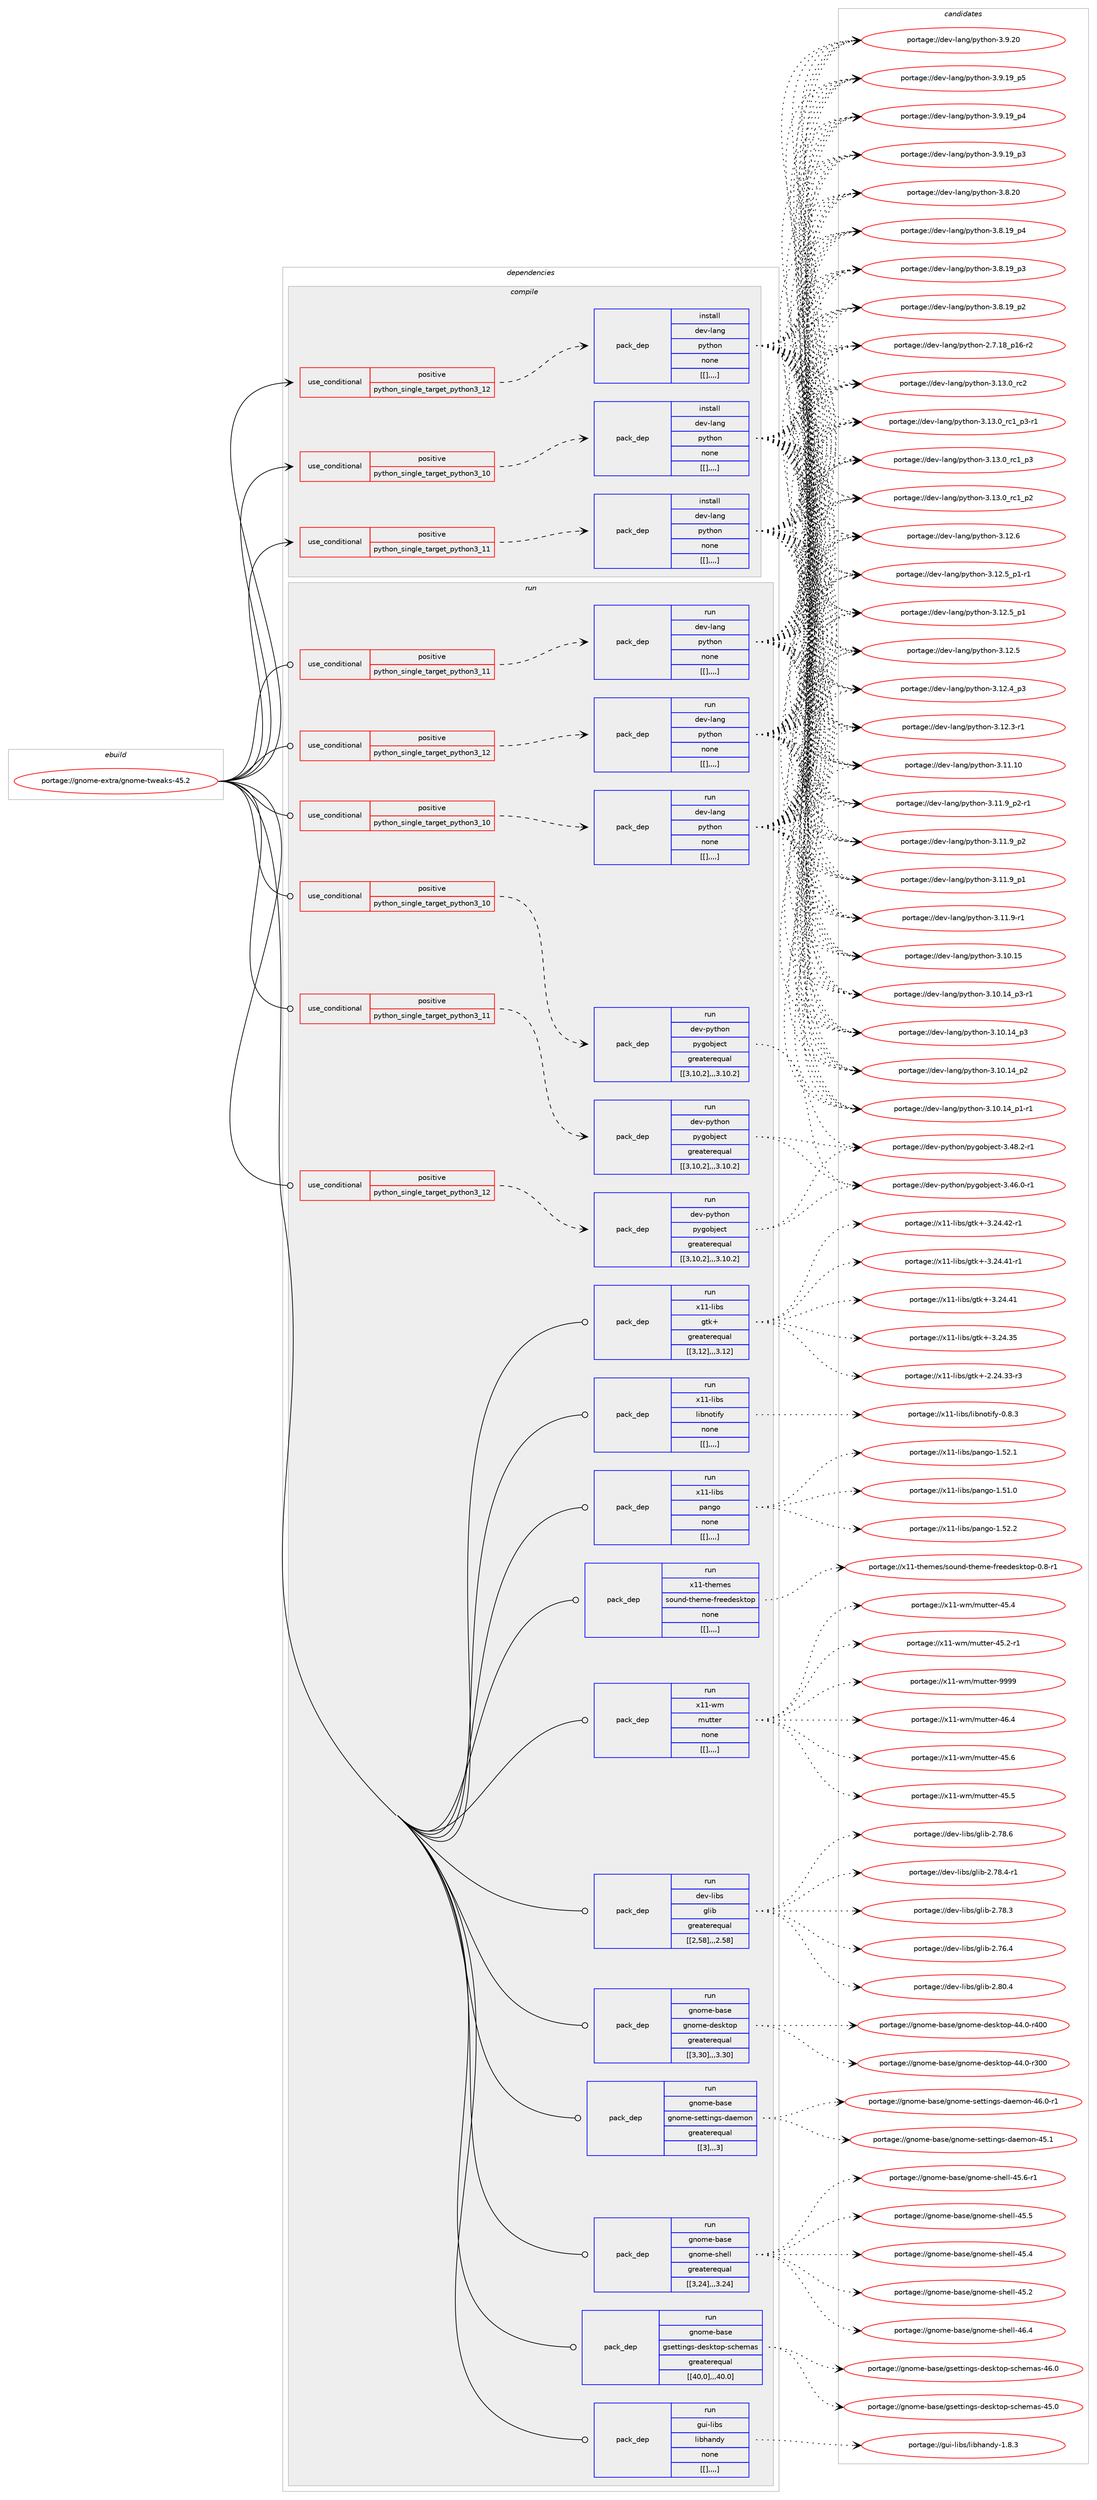 digraph prolog {

# *************
# Graph options
# *************

newrank=true;
concentrate=true;
compound=true;
graph [rankdir=LR,fontname=Helvetica,fontsize=10,ranksep=1.5];#, ranksep=2.5, nodesep=0.2];
edge  [arrowhead=vee];
node  [fontname=Helvetica,fontsize=10];

# **********
# The ebuild
# **********

subgraph cluster_leftcol {
color=gray;
label=<<i>ebuild</i>>;
id [label="portage://gnome-extra/gnome-tweaks-45.2", color=red, width=4, href="../gnome-extra/gnome-tweaks-45.2.svg"];
}

# ****************
# The dependencies
# ****************

subgraph cluster_midcol {
color=gray;
label=<<i>dependencies</i>>;
subgraph cluster_compile {
fillcolor="#eeeeee";
style=filled;
label=<<i>compile</i>>;
subgraph cond67660 {
dependency244584 [label=<<TABLE BORDER="0" CELLBORDER="1" CELLSPACING="0" CELLPADDING="4"><TR><TD ROWSPAN="3" CELLPADDING="10">use_conditional</TD></TR><TR><TD>positive</TD></TR><TR><TD>python_single_target_python3_10</TD></TR></TABLE>>, shape=none, color=red];
subgraph pack175405 {
dependency244585 [label=<<TABLE BORDER="0" CELLBORDER="1" CELLSPACING="0" CELLPADDING="4" WIDTH="220"><TR><TD ROWSPAN="6" CELLPADDING="30">pack_dep</TD></TR><TR><TD WIDTH="110">install</TD></TR><TR><TD>dev-lang</TD></TR><TR><TD>python</TD></TR><TR><TD>none</TD></TR><TR><TD>[[],,,,]</TD></TR></TABLE>>, shape=none, color=blue];
}
dependency244584:e -> dependency244585:w [weight=20,style="dashed",arrowhead="vee"];
}
id:e -> dependency244584:w [weight=20,style="solid",arrowhead="vee"];
subgraph cond67661 {
dependency244586 [label=<<TABLE BORDER="0" CELLBORDER="1" CELLSPACING="0" CELLPADDING="4"><TR><TD ROWSPAN="3" CELLPADDING="10">use_conditional</TD></TR><TR><TD>positive</TD></TR><TR><TD>python_single_target_python3_11</TD></TR></TABLE>>, shape=none, color=red];
subgraph pack175406 {
dependency244587 [label=<<TABLE BORDER="0" CELLBORDER="1" CELLSPACING="0" CELLPADDING="4" WIDTH="220"><TR><TD ROWSPAN="6" CELLPADDING="30">pack_dep</TD></TR><TR><TD WIDTH="110">install</TD></TR><TR><TD>dev-lang</TD></TR><TR><TD>python</TD></TR><TR><TD>none</TD></TR><TR><TD>[[],,,,]</TD></TR></TABLE>>, shape=none, color=blue];
}
dependency244586:e -> dependency244587:w [weight=20,style="dashed",arrowhead="vee"];
}
id:e -> dependency244586:w [weight=20,style="solid",arrowhead="vee"];
subgraph cond67662 {
dependency244588 [label=<<TABLE BORDER="0" CELLBORDER="1" CELLSPACING="0" CELLPADDING="4"><TR><TD ROWSPAN="3" CELLPADDING="10">use_conditional</TD></TR><TR><TD>positive</TD></TR><TR><TD>python_single_target_python3_12</TD></TR></TABLE>>, shape=none, color=red];
subgraph pack175407 {
dependency244589 [label=<<TABLE BORDER="0" CELLBORDER="1" CELLSPACING="0" CELLPADDING="4" WIDTH="220"><TR><TD ROWSPAN="6" CELLPADDING="30">pack_dep</TD></TR><TR><TD WIDTH="110">install</TD></TR><TR><TD>dev-lang</TD></TR><TR><TD>python</TD></TR><TR><TD>none</TD></TR><TR><TD>[[],,,,]</TD></TR></TABLE>>, shape=none, color=blue];
}
dependency244588:e -> dependency244589:w [weight=20,style="dashed",arrowhead="vee"];
}
id:e -> dependency244588:w [weight=20,style="solid",arrowhead="vee"];
}
subgraph cluster_compileandrun {
fillcolor="#eeeeee";
style=filled;
label=<<i>compile and run</i>>;
}
subgraph cluster_run {
fillcolor="#eeeeee";
style=filled;
label=<<i>run</i>>;
subgraph cond67663 {
dependency244590 [label=<<TABLE BORDER="0" CELLBORDER="1" CELLSPACING="0" CELLPADDING="4"><TR><TD ROWSPAN="3" CELLPADDING="10">use_conditional</TD></TR><TR><TD>positive</TD></TR><TR><TD>python_single_target_python3_10</TD></TR></TABLE>>, shape=none, color=red];
subgraph pack175408 {
dependency244591 [label=<<TABLE BORDER="0" CELLBORDER="1" CELLSPACING="0" CELLPADDING="4" WIDTH="220"><TR><TD ROWSPAN="6" CELLPADDING="30">pack_dep</TD></TR><TR><TD WIDTH="110">run</TD></TR><TR><TD>dev-lang</TD></TR><TR><TD>python</TD></TR><TR><TD>none</TD></TR><TR><TD>[[],,,,]</TD></TR></TABLE>>, shape=none, color=blue];
}
dependency244590:e -> dependency244591:w [weight=20,style="dashed",arrowhead="vee"];
}
id:e -> dependency244590:w [weight=20,style="solid",arrowhead="odot"];
subgraph cond67664 {
dependency244592 [label=<<TABLE BORDER="0" CELLBORDER="1" CELLSPACING="0" CELLPADDING="4"><TR><TD ROWSPAN="3" CELLPADDING="10">use_conditional</TD></TR><TR><TD>positive</TD></TR><TR><TD>python_single_target_python3_10</TD></TR></TABLE>>, shape=none, color=red];
subgraph pack175409 {
dependency244593 [label=<<TABLE BORDER="0" CELLBORDER="1" CELLSPACING="0" CELLPADDING="4" WIDTH="220"><TR><TD ROWSPAN="6" CELLPADDING="30">pack_dep</TD></TR><TR><TD WIDTH="110">run</TD></TR><TR><TD>dev-python</TD></TR><TR><TD>pygobject</TD></TR><TR><TD>greaterequal</TD></TR><TR><TD>[[3,10,2],,,3.10.2]</TD></TR></TABLE>>, shape=none, color=blue];
}
dependency244592:e -> dependency244593:w [weight=20,style="dashed",arrowhead="vee"];
}
id:e -> dependency244592:w [weight=20,style="solid",arrowhead="odot"];
subgraph cond67665 {
dependency244594 [label=<<TABLE BORDER="0" CELLBORDER="1" CELLSPACING="0" CELLPADDING="4"><TR><TD ROWSPAN="3" CELLPADDING="10">use_conditional</TD></TR><TR><TD>positive</TD></TR><TR><TD>python_single_target_python3_11</TD></TR></TABLE>>, shape=none, color=red];
subgraph pack175410 {
dependency244595 [label=<<TABLE BORDER="0" CELLBORDER="1" CELLSPACING="0" CELLPADDING="4" WIDTH="220"><TR><TD ROWSPAN="6" CELLPADDING="30">pack_dep</TD></TR><TR><TD WIDTH="110">run</TD></TR><TR><TD>dev-lang</TD></TR><TR><TD>python</TD></TR><TR><TD>none</TD></TR><TR><TD>[[],,,,]</TD></TR></TABLE>>, shape=none, color=blue];
}
dependency244594:e -> dependency244595:w [weight=20,style="dashed",arrowhead="vee"];
}
id:e -> dependency244594:w [weight=20,style="solid",arrowhead="odot"];
subgraph cond67666 {
dependency244596 [label=<<TABLE BORDER="0" CELLBORDER="1" CELLSPACING="0" CELLPADDING="4"><TR><TD ROWSPAN="3" CELLPADDING="10">use_conditional</TD></TR><TR><TD>positive</TD></TR><TR><TD>python_single_target_python3_11</TD></TR></TABLE>>, shape=none, color=red];
subgraph pack175411 {
dependency244597 [label=<<TABLE BORDER="0" CELLBORDER="1" CELLSPACING="0" CELLPADDING="4" WIDTH="220"><TR><TD ROWSPAN="6" CELLPADDING="30">pack_dep</TD></TR><TR><TD WIDTH="110">run</TD></TR><TR><TD>dev-python</TD></TR><TR><TD>pygobject</TD></TR><TR><TD>greaterequal</TD></TR><TR><TD>[[3,10,2],,,3.10.2]</TD></TR></TABLE>>, shape=none, color=blue];
}
dependency244596:e -> dependency244597:w [weight=20,style="dashed",arrowhead="vee"];
}
id:e -> dependency244596:w [weight=20,style="solid",arrowhead="odot"];
subgraph cond67667 {
dependency244598 [label=<<TABLE BORDER="0" CELLBORDER="1" CELLSPACING="0" CELLPADDING="4"><TR><TD ROWSPAN="3" CELLPADDING="10">use_conditional</TD></TR><TR><TD>positive</TD></TR><TR><TD>python_single_target_python3_12</TD></TR></TABLE>>, shape=none, color=red];
subgraph pack175412 {
dependency244599 [label=<<TABLE BORDER="0" CELLBORDER="1" CELLSPACING="0" CELLPADDING="4" WIDTH="220"><TR><TD ROWSPAN="6" CELLPADDING="30">pack_dep</TD></TR><TR><TD WIDTH="110">run</TD></TR><TR><TD>dev-lang</TD></TR><TR><TD>python</TD></TR><TR><TD>none</TD></TR><TR><TD>[[],,,,]</TD></TR></TABLE>>, shape=none, color=blue];
}
dependency244598:e -> dependency244599:w [weight=20,style="dashed",arrowhead="vee"];
}
id:e -> dependency244598:w [weight=20,style="solid",arrowhead="odot"];
subgraph cond67668 {
dependency244600 [label=<<TABLE BORDER="0" CELLBORDER="1" CELLSPACING="0" CELLPADDING="4"><TR><TD ROWSPAN="3" CELLPADDING="10">use_conditional</TD></TR><TR><TD>positive</TD></TR><TR><TD>python_single_target_python3_12</TD></TR></TABLE>>, shape=none, color=red];
subgraph pack175413 {
dependency244601 [label=<<TABLE BORDER="0" CELLBORDER="1" CELLSPACING="0" CELLPADDING="4" WIDTH="220"><TR><TD ROWSPAN="6" CELLPADDING="30">pack_dep</TD></TR><TR><TD WIDTH="110">run</TD></TR><TR><TD>dev-python</TD></TR><TR><TD>pygobject</TD></TR><TR><TD>greaterequal</TD></TR><TR><TD>[[3,10,2],,,3.10.2]</TD></TR></TABLE>>, shape=none, color=blue];
}
dependency244600:e -> dependency244601:w [weight=20,style="dashed",arrowhead="vee"];
}
id:e -> dependency244600:w [weight=20,style="solid",arrowhead="odot"];
subgraph pack175414 {
dependency244602 [label=<<TABLE BORDER="0" CELLBORDER="1" CELLSPACING="0" CELLPADDING="4" WIDTH="220"><TR><TD ROWSPAN="6" CELLPADDING="30">pack_dep</TD></TR><TR><TD WIDTH="110">run</TD></TR><TR><TD>dev-libs</TD></TR><TR><TD>glib</TD></TR><TR><TD>greaterequal</TD></TR><TR><TD>[[2,58],,,2.58]</TD></TR></TABLE>>, shape=none, color=blue];
}
id:e -> dependency244602:w [weight=20,style="solid",arrowhead="odot"];
subgraph pack175415 {
dependency244603 [label=<<TABLE BORDER="0" CELLBORDER="1" CELLSPACING="0" CELLPADDING="4" WIDTH="220"><TR><TD ROWSPAN="6" CELLPADDING="30">pack_dep</TD></TR><TR><TD WIDTH="110">run</TD></TR><TR><TD>gnome-base</TD></TR><TR><TD>gnome-desktop</TD></TR><TR><TD>greaterequal</TD></TR><TR><TD>[[3,30],,,3.30]</TD></TR></TABLE>>, shape=none, color=blue];
}
id:e -> dependency244603:w [weight=20,style="solid",arrowhead="odot"];
subgraph pack175416 {
dependency244604 [label=<<TABLE BORDER="0" CELLBORDER="1" CELLSPACING="0" CELLPADDING="4" WIDTH="220"><TR><TD ROWSPAN="6" CELLPADDING="30">pack_dep</TD></TR><TR><TD WIDTH="110">run</TD></TR><TR><TD>gnome-base</TD></TR><TR><TD>gnome-settings-daemon</TD></TR><TR><TD>greaterequal</TD></TR><TR><TD>[[3],,,3]</TD></TR></TABLE>>, shape=none, color=blue];
}
id:e -> dependency244604:w [weight=20,style="solid",arrowhead="odot"];
subgraph pack175417 {
dependency244605 [label=<<TABLE BORDER="0" CELLBORDER="1" CELLSPACING="0" CELLPADDING="4" WIDTH="220"><TR><TD ROWSPAN="6" CELLPADDING="30">pack_dep</TD></TR><TR><TD WIDTH="110">run</TD></TR><TR><TD>gnome-base</TD></TR><TR><TD>gnome-shell</TD></TR><TR><TD>greaterequal</TD></TR><TR><TD>[[3,24],,,3.24]</TD></TR></TABLE>>, shape=none, color=blue];
}
id:e -> dependency244605:w [weight=20,style="solid",arrowhead="odot"];
subgraph pack175418 {
dependency244606 [label=<<TABLE BORDER="0" CELLBORDER="1" CELLSPACING="0" CELLPADDING="4" WIDTH="220"><TR><TD ROWSPAN="6" CELLPADDING="30">pack_dep</TD></TR><TR><TD WIDTH="110">run</TD></TR><TR><TD>gnome-base</TD></TR><TR><TD>gsettings-desktop-schemas</TD></TR><TR><TD>greaterequal</TD></TR><TR><TD>[[40,0],,,40.0]</TD></TR></TABLE>>, shape=none, color=blue];
}
id:e -> dependency244606:w [weight=20,style="solid",arrowhead="odot"];
subgraph pack175419 {
dependency244607 [label=<<TABLE BORDER="0" CELLBORDER="1" CELLSPACING="0" CELLPADDING="4" WIDTH="220"><TR><TD ROWSPAN="6" CELLPADDING="30">pack_dep</TD></TR><TR><TD WIDTH="110">run</TD></TR><TR><TD>gui-libs</TD></TR><TR><TD>libhandy</TD></TR><TR><TD>none</TD></TR><TR><TD>[[],,,,]</TD></TR></TABLE>>, shape=none, color=blue];
}
id:e -> dependency244607:w [weight=20,style="solid",arrowhead="odot"];
subgraph pack175420 {
dependency244608 [label=<<TABLE BORDER="0" CELLBORDER="1" CELLSPACING="0" CELLPADDING="4" WIDTH="220"><TR><TD ROWSPAN="6" CELLPADDING="30">pack_dep</TD></TR><TR><TD WIDTH="110">run</TD></TR><TR><TD>x11-libs</TD></TR><TR><TD>gtk+</TD></TR><TR><TD>greaterequal</TD></TR><TR><TD>[[3,12],,,3.12]</TD></TR></TABLE>>, shape=none, color=blue];
}
id:e -> dependency244608:w [weight=20,style="solid",arrowhead="odot"];
subgraph pack175421 {
dependency244609 [label=<<TABLE BORDER="0" CELLBORDER="1" CELLSPACING="0" CELLPADDING="4" WIDTH="220"><TR><TD ROWSPAN="6" CELLPADDING="30">pack_dep</TD></TR><TR><TD WIDTH="110">run</TD></TR><TR><TD>x11-libs</TD></TR><TR><TD>libnotify</TD></TR><TR><TD>none</TD></TR><TR><TD>[[],,,,]</TD></TR></TABLE>>, shape=none, color=blue];
}
id:e -> dependency244609:w [weight=20,style="solid",arrowhead="odot"];
subgraph pack175422 {
dependency244610 [label=<<TABLE BORDER="0" CELLBORDER="1" CELLSPACING="0" CELLPADDING="4" WIDTH="220"><TR><TD ROWSPAN="6" CELLPADDING="30">pack_dep</TD></TR><TR><TD WIDTH="110">run</TD></TR><TR><TD>x11-libs</TD></TR><TR><TD>pango</TD></TR><TR><TD>none</TD></TR><TR><TD>[[],,,,]</TD></TR></TABLE>>, shape=none, color=blue];
}
id:e -> dependency244610:w [weight=20,style="solid",arrowhead="odot"];
subgraph pack175423 {
dependency244611 [label=<<TABLE BORDER="0" CELLBORDER="1" CELLSPACING="0" CELLPADDING="4" WIDTH="220"><TR><TD ROWSPAN="6" CELLPADDING="30">pack_dep</TD></TR><TR><TD WIDTH="110">run</TD></TR><TR><TD>x11-themes</TD></TR><TR><TD>sound-theme-freedesktop</TD></TR><TR><TD>none</TD></TR><TR><TD>[[],,,,]</TD></TR></TABLE>>, shape=none, color=blue];
}
id:e -> dependency244611:w [weight=20,style="solid",arrowhead="odot"];
subgraph pack175424 {
dependency244612 [label=<<TABLE BORDER="0" CELLBORDER="1" CELLSPACING="0" CELLPADDING="4" WIDTH="220"><TR><TD ROWSPAN="6" CELLPADDING="30">pack_dep</TD></TR><TR><TD WIDTH="110">run</TD></TR><TR><TD>x11-wm</TD></TR><TR><TD>mutter</TD></TR><TR><TD>none</TD></TR><TR><TD>[[],,,,]</TD></TR></TABLE>>, shape=none, color=blue];
}
id:e -> dependency244612:w [weight=20,style="solid",arrowhead="odot"];
}
}

# **************
# The candidates
# **************

subgraph cluster_choices {
rank=same;
color=gray;
label=<<i>candidates</i>>;

subgraph choice175405 {
color=black;
nodesep=1;
choice10010111845108971101034711212111610411111045514649514648951149950 [label="portage://dev-lang/python-3.13.0_rc2", color=red, width=4,href="../dev-lang/python-3.13.0_rc2.svg"];
choice1001011184510897110103471121211161041111104551464951464895114994995112514511449 [label="portage://dev-lang/python-3.13.0_rc1_p3-r1", color=red, width=4,href="../dev-lang/python-3.13.0_rc1_p3-r1.svg"];
choice100101118451089711010347112121116104111110455146495146489511499499511251 [label="portage://dev-lang/python-3.13.0_rc1_p3", color=red, width=4,href="../dev-lang/python-3.13.0_rc1_p3.svg"];
choice100101118451089711010347112121116104111110455146495146489511499499511250 [label="portage://dev-lang/python-3.13.0_rc1_p2", color=red, width=4,href="../dev-lang/python-3.13.0_rc1_p2.svg"];
choice10010111845108971101034711212111610411111045514649504654 [label="portage://dev-lang/python-3.12.6", color=red, width=4,href="../dev-lang/python-3.12.6.svg"];
choice1001011184510897110103471121211161041111104551464950465395112494511449 [label="portage://dev-lang/python-3.12.5_p1-r1", color=red, width=4,href="../dev-lang/python-3.12.5_p1-r1.svg"];
choice100101118451089711010347112121116104111110455146495046539511249 [label="portage://dev-lang/python-3.12.5_p1", color=red, width=4,href="../dev-lang/python-3.12.5_p1.svg"];
choice10010111845108971101034711212111610411111045514649504653 [label="portage://dev-lang/python-3.12.5", color=red, width=4,href="../dev-lang/python-3.12.5.svg"];
choice100101118451089711010347112121116104111110455146495046529511251 [label="portage://dev-lang/python-3.12.4_p3", color=red, width=4,href="../dev-lang/python-3.12.4_p3.svg"];
choice100101118451089711010347112121116104111110455146495046514511449 [label="portage://dev-lang/python-3.12.3-r1", color=red, width=4,href="../dev-lang/python-3.12.3-r1.svg"];
choice1001011184510897110103471121211161041111104551464949464948 [label="portage://dev-lang/python-3.11.10", color=red, width=4,href="../dev-lang/python-3.11.10.svg"];
choice1001011184510897110103471121211161041111104551464949465795112504511449 [label="portage://dev-lang/python-3.11.9_p2-r1", color=red, width=4,href="../dev-lang/python-3.11.9_p2-r1.svg"];
choice100101118451089711010347112121116104111110455146494946579511250 [label="portage://dev-lang/python-3.11.9_p2", color=red, width=4,href="../dev-lang/python-3.11.9_p2.svg"];
choice100101118451089711010347112121116104111110455146494946579511249 [label="portage://dev-lang/python-3.11.9_p1", color=red, width=4,href="../dev-lang/python-3.11.9_p1.svg"];
choice100101118451089711010347112121116104111110455146494946574511449 [label="portage://dev-lang/python-3.11.9-r1", color=red, width=4,href="../dev-lang/python-3.11.9-r1.svg"];
choice1001011184510897110103471121211161041111104551464948464953 [label="portage://dev-lang/python-3.10.15", color=red, width=4,href="../dev-lang/python-3.10.15.svg"];
choice100101118451089711010347112121116104111110455146494846495295112514511449 [label="portage://dev-lang/python-3.10.14_p3-r1", color=red, width=4,href="../dev-lang/python-3.10.14_p3-r1.svg"];
choice10010111845108971101034711212111610411111045514649484649529511251 [label="portage://dev-lang/python-3.10.14_p3", color=red, width=4,href="../dev-lang/python-3.10.14_p3.svg"];
choice10010111845108971101034711212111610411111045514649484649529511250 [label="portage://dev-lang/python-3.10.14_p2", color=red, width=4,href="../dev-lang/python-3.10.14_p2.svg"];
choice100101118451089711010347112121116104111110455146494846495295112494511449 [label="portage://dev-lang/python-3.10.14_p1-r1", color=red, width=4,href="../dev-lang/python-3.10.14_p1-r1.svg"];
choice10010111845108971101034711212111610411111045514657465048 [label="portage://dev-lang/python-3.9.20", color=red, width=4,href="../dev-lang/python-3.9.20.svg"];
choice100101118451089711010347112121116104111110455146574649579511253 [label="portage://dev-lang/python-3.9.19_p5", color=red, width=4,href="../dev-lang/python-3.9.19_p5.svg"];
choice100101118451089711010347112121116104111110455146574649579511252 [label="portage://dev-lang/python-3.9.19_p4", color=red, width=4,href="../dev-lang/python-3.9.19_p4.svg"];
choice100101118451089711010347112121116104111110455146574649579511251 [label="portage://dev-lang/python-3.9.19_p3", color=red, width=4,href="../dev-lang/python-3.9.19_p3.svg"];
choice10010111845108971101034711212111610411111045514656465048 [label="portage://dev-lang/python-3.8.20", color=red, width=4,href="../dev-lang/python-3.8.20.svg"];
choice100101118451089711010347112121116104111110455146564649579511252 [label="portage://dev-lang/python-3.8.19_p4", color=red, width=4,href="../dev-lang/python-3.8.19_p4.svg"];
choice100101118451089711010347112121116104111110455146564649579511251 [label="portage://dev-lang/python-3.8.19_p3", color=red, width=4,href="../dev-lang/python-3.8.19_p3.svg"];
choice100101118451089711010347112121116104111110455146564649579511250 [label="portage://dev-lang/python-3.8.19_p2", color=red, width=4,href="../dev-lang/python-3.8.19_p2.svg"];
choice100101118451089711010347112121116104111110455046554649569511249544511450 [label="portage://dev-lang/python-2.7.18_p16-r2", color=red, width=4,href="../dev-lang/python-2.7.18_p16-r2.svg"];
dependency244585:e -> choice10010111845108971101034711212111610411111045514649514648951149950:w [style=dotted,weight="100"];
dependency244585:e -> choice1001011184510897110103471121211161041111104551464951464895114994995112514511449:w [style=dotted,weight="100"];
dependency244585:e -> choice100101118451089711010347112121116104111110455146495146489511499499511251:w [style=dotted,weight="100"];
dependency244585:e -> choice100101118451089711010347112121116104111110455146495146489511499499511250:w [style=dotted,weight="100"];
dependency244585:e -> choice10010111845108971101034711212111610411111045514649504654:w [style=dotted,weight="100"];
dependency244585:e -> choice1001011184510897110103471121211161041111104551464950465395112494511449:w [style=dotted,weight="100"];
dependency244585:e -> choice100101118451089711010347112121116104111110455146495046539511249:w [style=dotted,weight="100"];
dependency244585:e -> choice10010111845108971101034711212111610411111045514649504653:w [style=dotted,weight="100"];
dependency244585:e -> choice100101118451089711010347112121116104111110455146495046529511251:w [style=dotted,weight="100"];
dependency244585:e -> choice100101118451089711010347112121116104111110455146495046514511449:w [style=dotted,weight="100"];
dependency244585:e -> choice1001011184510897110103471121211161041111104551464949464948:w [style=dotted,weight="100"];
dependency244585:e -> choice1001011184510897110103471121211161041111104551464949465795112504511449:w [style=dotted,weight="100"];
dependency244585:e -> choice100101118451089711010347112121116104111110455146494946579511250:w [style=dotted,weight="100"];
dependency244585:e -> choice100101118451089711010347112121116104111110455146494946579511249:w [style=dotted,weight="100"];
dependency244585:e -> choice100101118451089711010347112121116104111110455146494946574511449:w [style=dotted,weight="100"];
dependency244585:e -> choice1001011184510897110103471121211161041111104551464948464953:w [style=dotted,weight="100"];
dependency244585:e -> choice100101118451089711010347112121116104111110455146494846495295112514511449:w [style=dotted,weight="100"];
dependency244585:e -> choice10010111845108971101034711212111610411111045514649484649529511251:w [style=dotted,weight="100"];
dependency244585:e -> choice10010111845108971101034711212111610411111045514649484649529511250:w [style=dotted,weight="100"];
dependency244585:e -> choice100101118451089711010347112121116104111110455146494846495295112494511449:w [style=dotted,weight="100"];
dependency244585:e -> choice10010111845108971101034711212111610411111045514657465048:w [style=dotted,weight="100"];
dependency244585:e -> choice100101118451089711010347112121116104111110455146574649579511253:w [style=dotted,weight="100"];
dependency244585:e -> choice100101118451089711010347112121116104111110455146574649579511252:w [style=dotted,weight="100"];
dependency244585:e -> choice100101118451089711010347112121116104111110455146574649579511251:w [style=dotted,weight="100"];
dependency244585:e -> choice10010111845108971101034711212111610411111045514656465048:w [style=dotted,weight="100"];
dependency244585:e -> choice100101118451089711010347112121116104111110455146564649579511252:w [style=dotted,weight="100"];
dependency244585:e -> choice100101118451089711010347112121116104111110455146564649579511251:w [style=dotted,weight="100"];
dependency244585:e -> choice100101118451089711010347112121116104111110455146564649579511250:w [style=dotted,weight="100"];
dependency244585:e -> choice100101118451089711010347112121116104111110455046554649569511249544511450:w [style=dotted,weight="100"];
}
subgraph choice175406 {
color=black;
nodesep=1;
choice10010111845108971101034711212111610411111045514649514648951149950 [label="portage://dev-lang/python-3.13.0_rc2", color=red, width=4,href="../dev-lang/python-3.13.0_rc2.svg"];
choice1001011184510897110103471121211161041111104551464951464895114994995112514511449 [label="portage://dev-lang/python-3.13.0_rc1_p3-r1", color=red, width=4,href="../dev-lang/python-3.13.0_rc1_p3-r1.svg"];
choice100101118451089711010347112121116104111110455146495146489511499499511251 [label="portage://dev-lang/python-3.13.0_rc1_p3", color=red, width=4,href="../dev-lang/python-3.13.0_rc1_p3.svg"];
choice100101118451089711010347112121116104111110455146495146489511499499511250 [label="portage://dev-lang/python-3.13.0_rc1_p2", color=red, width=4,href="../dev-lang/python-3.13.0_rc1_p2.svg"];
choice10010111845108971101034711212111610411111045514649504654 [label="portage://dev-lang/python-3.12.6", color=red, width=4,href="../dev-lang/python-3.12.6.svg"];
choice1001011184510897110103471121211161041111104551464950465395112494511449 [label="portage://dev-lang/python-3.12.5_p1-r1", color=red, width=4,href="../dev-lang/python-3.12.5_p1-r1.svg"];
choice100101118451089711010347112121116104111110455146495046539511249 [label="portage://dev-lang/python-3.12.5_p1", color=red, width=4,href="../dev-lang/python-3.12.5_p1.svg"];
choice10010111845108971101034711212111610411111045514649504653 [label="portage://dev-lang/python-3.12.5", color=red, width=4,href="../dev-lang/python-3.12.5.svg"];
choice100101118451089711010347112121116104111110455146495046529511251 [label="portage://dev-lang/python-3.12.4_p3", color=red, width=4,href="../dev-lang/python-3.12.4_p3.svg"];
choice100101118451089711010347112121116104111110455146495046514511449 [label="portage://dev-lang/python-3.12.3-r1", color=red, width=4,href="../dev-lang/python-3.12.3-r1.svg"];
choice1001011184510897110103471121211161041111104551464949464948 [label="portage://dev-lang/python-3.11.10", color=red, width=4,href="../dev-lang/python-3.11.10.svg"];
choice1001011184510897110103471121211161041111104551464949465795112504511449 [label="portage://dev-lang/python-3.11.9_p2-r1", color=red, width=4,href="../dev-lang/python-3.11.9_p2-r1.svg"];
choice100101118451089711010347112121116104111110455146494946579511250 [label="portage://dev-lang/python-3.11.9_p2", color=red, width=4,href="../dev-lang/python-3.11.9_p2.svg"];
choice100101118451089711010347112121116104111110455146494946579511249 [label="portage://dev-lang/python-3.11.9_p1", color=red, width=4,href="../dev-lang/python-3.11.9_p1.svg"];
choice100101118451089711010347112121116104111110455146494946574511449 [label="portage://dev-lang/python-3.11.9-r1", color=red, width=4,href="../dev-lang/python-3.11.9-r1.svg"];
choice1001011184510897110103471121211161041111104551464948464953 [label="portage://dev-lang/python-3.10.15", color=red, width=4,href="../dev-lang/python-3.10.15.svg"];
choice100101118451089711010347112121116104111110455146494846495295112514511449 [label="portage://dev-lang/python-3.10.14_p3-r1", color=red, width=4,href="../dev-lang/python-3.10.14_p3-r1.svg"];
choice10010111845108971101034711212111610411111045514649484649529511251 [label="portage://dev-lang/python-3.10.14_p3", color=red, width=4,href="../dev-lang/python-3.10.14_p3.svg"];
choice10010111845108971101034711212111610411111045514649484649529511250 [label="portage://dev-lang/python-3.10.14_p2", color=red, width=4,href="../dev-lang/python-3.10.14_p2.svg"];
choice100101118451089711010347112121116104111110455146494846495295112494511449 [label="portage://dev-lang/python-3.10.14_p1-r1", color=red, width=4,href="../dev-lang/python-3.10.14_p1-r1.svg"];
choice10010111845108971101034711212111610411111045514657465048 [label="portage://dev-lang/python-3.9.20", color=red, width=4,href="../dev-lang/python-3.9.20.svg"];
choice100101118451089711010347112121116104111110455146574649579511253 [label="portage://dev-lang/python-3.9.19_p5", color=red, width=4,href="../dev-lang/python-3.9.19_p5.svg"];
choice100101118451089711010347112121116104111110455146574649579511252 [label="portage://dev-lang/python-3.9.19_p4", color=red, width=4,href="../dev-lang/python-3.9.19_p4.svg"];
choice100101118451089711010347112121116104111110455146574649579511251 [label="portage://dev-lang/python-3.9.19_p3", color=red, width=4,href="../dev-lang/python-3.9.19_p3.svg"];
choice10010111845108971101034711212111610411111045514656465048 [label="portage://dev-lang/python-3.8.20", color=red, width=4,href="../dev-lang/python-3.8.20.svg"];
choice100101118451089711010347112121116104111110455146564649579511252 [label="portage://dev-lang/python-3.8.19_p4", color=red, width=4,href="../dev-lang/python-3.8.19_p4.svg"];
choice100101118451089711010347112121116104111110455146564649579511251 [label="portage://dev-lang/python-3.8.19_p3", color=red, width=4,href="../dev-lang/python-3.8.19_p3.svg"];
choice100101118451089711010347112121116104111110455146564649579511250 [label="portage://dev-lang/python-3.8.19_p2", color=red, width=4,href="../dev-lang/python-3.8.19_p2.svg"];
choice100101118451089711010347112121116104111110455046554649569511249544511450 [label="portage://dev-lang/python-2.7.18_p16-r2", color=red, width=4,href="../dev-lang/python-2.7.18_p16-r2.svg"];
dependency244587:e -> choice10010111845108971101034711212111610411111045514649514648951149950:w [style=dotted,weight="100"];
dependency244587:e -> choice1001011184510897110103471121211161041111104551464951464895114994995112514511449:w [style=dotted,weight="100"];
dependency244587:e -> choice100101118451089711010347112121116104111110455146495146489511499499511251:w [style=dotted,weight="100"];
dependency244587:e -> choice100101118451089711010347112121116104111110455146495146489511499499511250:w [style=dotted,weight="100"];
dependency244587:e -> choice10010111845108971101034711212111610411111045514649504654:w [style=dotted,weight="100"];
dependency244587:e -> choice1001011184510897110103471121211161041111104551464950465395112494511449:w [style=dotted,weight="100"];
dependency244587:e -> choice100101118451089711010347112121116104111110455146495046539511249:w [style=dotted,weight="100"];
dependency244587:e -> choice10010111845108971101034711212111610411111045514649504653:w [style=dotted,weight="100"];
dependency244587:e -> choice100101118451089711010347112121116104111110455146495046529511251:w [style=dotted,weight="100"];
dependency244587:e -> choice100101118451089711010347112121116104111110455146495046514511449:w [style=dotted,weight="100"];
dependency244587:e -> choice1001011184510897110103471121211161041111104551464949464948:w [style=dotted,weight="100"];
dependency244587:e -> choice1001011184510897110103471121211161041111104551464949465795112504511449:w [style=dotted,weight="100"];
dependency244587:e -> choice100101118451089711010347112121116104111110455146494946579511250:w [style=dotted,weight="100"];
dependency244587:e -> choice100101118451089711010347112121116104111110455146494946579511249:w [style=dotted,weight="100"];
dependency244587:e -> choice100101118451089711010347112121116104111110455146494946574511449:w [style=dotted,weight="100"];
dependency244587:e -> choice1001011184510897110103471121211161041111104551464948464953:w [style=dotted,weight="100"];
dependency244587:e -> choice100101118451089711010347112121116104111110455146494846495295112514511449:w [style=dotted,weight="100"];
dependency244587:e -> choice10010111845108971101034711212111610411111045514649484649529511251:w [style=dotted,weight="100"];
dependency244587:e -> choice10010111845108971101034711212111610411111045514649484649529511250:w [style=dotted,weight="100"];
dependency244587:e -> choice100101118451089711010347112121116104111110455146494846495295112494511449:w [style=dotted,weight="100"];
dependency244587:e -> choice10010111845108971101034711212111610411111045514657465048:w [style=dotted,weight="100"];
dependency244587:e -> choice100101118451089711010347112121116104111110455146574649579511253:w [style=dotted,weight="100"];
dependency244587:e -> choice100101118451089711010347112121116104111110455146574649579511252:w [style=dotted,weight="100"];
dependency244587:e -> choice100101118451089711010347112121116104111110455146574649579511251:w [style=dotted,weight="100"];
dependency244587:e -> choice10010111845108971101034711212111610411111045514656465048:w [style=dotted,weight="100"];
dependency244587:e -> choice100101118451089711010347112121116104111110455146564649579511252:w [style=dotted,weight="100"];
dependency244587:e -> choice100101118451089711010347112121116104111110455146564649579511251:w [style=dotted,weight="100"];
dependency244587:e -> choice100101118451089711010347112121116104111110455146564649579511250:w [style=dotted,weight="100"];
dependency244587:e -> choice100101118451089711010347112121116104111110455046554649569511249544511450:w [style=dotted,weight="100"];
}
subgraph choice175407 {
color=black;
nodesep=1;
choice10010111845108971101034711212111610411111045514649514648951149950 [label="portage://dev-lang/python-3.13.0_rc2", color=red, width=4,href="../dev-lang/python-3.13.0_rc2.svg"];
choice1001011184510897110103471121211161041111104551464951464895114994995112514511449 [label="portage://dev-lang/python-3.13.0_rc1_p3-r1", color=red, width=4,href="../dev-lang/python-3.13.0_rc1_p3-r1.svg"];
choice100101118451089711010347112121116104111110455146495146489511499499511251 [label="portage://dev-lang/python-3.13.0_rc1_p3", color=red, width=4,href="../dev-lang/python-3.13.0_rc1_p3.svg"];
choice100101118451089711010347112121116104111110455146495146489511499499511250 [label="portage://dev-lang/python-3.13.0_rc1_p2", color=red, width=4,href="../dev-lang/python-3.13.0_rc1_p2.svg"];
choice10010111845108971101034711212111610411111045514649504654 [label="portage://dev-lang/python-3.12.6", color=red, width=4,href="../dev-lang/python-3.12.6.svg"];
choice1001011184510897110103471121211161041111104551464950465395112494511449 [label="portage://dev-lang/python-3.12.5_p1-r1", color=red, width=4,href="../dev-lang/python-3.12.5_p1-r1.svg"];
choice100101118451089711010347112121116104111110455146495046539511249 [label="portage://dev-lang/python-3.12.5_p1", color=red, width=4,href="../dev-lang/python-3.12.5_p1.svg"];
choice10010111845108971101034711212111610411111045514649504653 [label="portage://dev-lang/python-3.12.5", color=red, width=4,href="../dev-lang/python-3.12.5.svg"];
choice100101118451089711010347112121116104111110455146495046529511251 [label="portage://dev-lang/python-3.12.4_p3", color=red, width=4,href="../dev-lang/python-3.12.4_p3.svg"];
choice100101118451089711010347112121116104111110455146495046514511449 [label="portage://dev-lang/python-3.12.3-r1", color=red, width=4,href="../dev-lang/python-3.12.3-r1.svg"];
choice1001011184510897110103471121211161041111104551464949464948 [label="portage://dev-lang/python-3.11.10", color=red, width=4,href="../dev-lang/python-3.11.10.svg"];
choice1001011184510897110103471121211161041111104551464949465795112504511449 [label="portage://dev-lang/python-3.11.9_p2-r1", color=red, width=4,href="../dev-lang/python-3.11.9_p2-r1.svg"];
choice100101118451089711010347112121116104111110455146494946579511250 [label="portage://dev-lang/python-3.11.9_p2", color=red, width=4,href="../dev-lang/python-3.11.9_p2.svg"];
choice100101118451089711010347112121116104111110455146494946579511249 [label="portage://dev-lang/python-3.11.9_p1", color=red, width=4,href="../dev-lang/python-3.11.9_p1.svg"];
choice100101118451089711010347112121116104111110455146494946574511449 [label="portage://dev-lang/python-3.11.9-r1", color=red, width=4,href="../dev-lang/python-3.11.9-r1.svg"];
choice1001011184510897110103471121211161041111104551464948464953 [label="portage://dev-lang/python-3.10.15", color=red, width=4,href="../dev-lang/python-3.10.15.svg"];
choice100101118451089711010347112121116104111110455146494846495295112514511449 [label="portage://dev-lang/python-3.10.14_p3-r1", color=red, width=4,href="../dev-lang/python-3.10.14_p3-r1.svg"];
choice10010111845108971101034711212111610411111045514649484649529511251 [label="portage://dev-lang/python-3.10.14_p3", color=red, width=4,href="../dev-lang/python-3.10.14_p3.svg"];
choice10010111845108971101034711212111610411111045514649484649529511250 [label="portage://dev-lang/python-3.10.14_p2", color=red, width=4,href="../dev-lang/python-3.10.14_p2.svg"];
choice100101118451089711010347112121116104111110455146494846495295112494511449 [label="portage://dev-lang/python-3.10.14_p1-r1", color=red, width=4,href="../dev-lang/python-3.10.14_p1-r1.svg"];
choice10010111845108971101034711212111610411111045514657465048 [label="portage://dev-lang/python-3.9.20", color=red, width=4,href="../dev-lang/python-3.9.20.svg"];
choice100101118451089711010347112121116104111110455146574649579511253 [label="portage://dev-lang/python-3.9.19_p5", color=red, width=4,href="../dev-lang/python-3.9.19_p5.svg"];
choice100101118451089711010347112121116104111110455146574649579511252 [label="portage://dev-lang/python-3.9.19_p4", color=red, width=4,href="../dev-lang/python-3.9.19_p4.svg"];
choice100101118451089711010347112121116104111110455146574649579511251 [label="portage://dev-lang/python-3.9.19_p3", color=red, width=4,href="../dev-lang/python-3.9.19_p3.svg"];
choice10010111845108971101034711212111610411111045514656465048 [label="portage://dev-lang/python-3.8.20", color=red, width=4,href="../dev-lang/python-3.8.20.svg"];
choice100101118451089711010347112121116104111110455146564649579511252 [label="portage://dev-lang/python-3.8.19_p4", color=red, width=4,href="../dev-lang/python-3.8.19_p4.svg"];
choice100101118451089711010347112121116104111110455146564649579511251 [label="portage://dev-lang/python-3.8.19_p3", color=red, width=4,href="../dev-lang/python-3.8.19_p3.svg"];
choice100101118451089711010347112121116104111110455146564649579511250 [label="portage://dev-lang/python-3.8.19_p2", color=red, width=4,href="../dev-lang/python-3.8.19_p2.svg"];
choice100101118451089711010347112121116104111110455046554649569511249544511450 [label="portage://dev-lang/python-2.7.18_p16-r2", color=red, width=4,href="../dev-lang/python-2.7.18_p16-r2.svg"];
dependency244589:e -> choice10010111845108971101034711212111610411111045514649514648951149950:w [style=dotted,weight="100"];
dependency244589:e -> choice1001011184510897110103471121211161041111104551464951464895114994995112514511449:w [style=dotted,weight="100"];
dependency244589:e -> choice100101118451089711010347112121116104111110455146495146489511499499511251:w [style=dotted,weight="100"];
dependency244589:e -> choice100101118451089711010347112121116104111110455146495146489511499499511250:w [style=dotted,weight="100"];
dependency244589:e -> choice10010111845108971101034711212111610411111045514649504654:w [style=dotted,weight="100"];
dependency244589:e -> choice1001011184510897110103471121211161041111104551464950465395112494511449:w [style=dotted,weight="100"];
dependency244589:e -> choice100101118451089711010347112121116104111110455146495046539511249:w [style=dotted,weight="100"];
dependency244589:e -> choice10010111845108971101034711212111610411111045514649504653:w [style=dotted,weight="100"];
dependency244589:e -> choice100101118451089711010347112121116104111110455146495046529511251:w [style=dotted,weight="100"];
dependency244589:e -> choice100101118451089711010347112121116104111110455146495046514511449:w [style=dotted,weight="100"];
dependency244589:e -> choice1001011184510897110103471121211161041111104551464949464948:w [style=dotted,weight="100"];
dependency244589:e -> choice1001011184510897110103471121211161041111104551464949465795112504511449:w [style=dotted,weight="100"];
dependency244589:e -> choice100101118451089711010347112121116104111110455146494946579511250:w [style=dotted,weight="100"];
dependency244589:e -> choice100101118451089711010347112121116104111110455146494946579511249:w [style=dotted,weight="100"];
dependency244589:e -> choice100101118451089711010347112121116104111110455146494946574511449:w [style=dotted,weight="100"];
dependency244589:e -> choice1001011184510897110103471121211161041111104551464948464953:w [style=dotted,weight="100"];
dependency244589:e -> choice100101118451089711010347112121116104111110455146494846495295112514511449:w [style=dotted,weight="100"];
dependency244589:e -> choice10010111845108971101034711212111610411111045514649484649529511251:w [style=dotted,weight="100"];
dependency244589:e -> choice10010111845108971101034711212111610411111045514649484649529511250:w [style=dotted,weight="100"];
dependency244589:e -> choice100101118451089711010347112121116104111110455146494846495295112494511449:w [style=dotted,weight="100"];
dependency244589:e -> choice10010111845108971101034711212111610411111045514657465048:w [style=dotted,weight="100"];
dependency244589:e -> choice100101118451089711010347112121116104111110455146574649579511253:w [style=dotted,weight="100"];
dependency244589:e -> choice100101118451089711010347112121116104111110455146574649579511252:w [style=dotted,weight="100"];
dependency244589:e -> choice100101118451089711010347112121116104111110455146574649579511251:w [style=dotted,weight="100"];
dependency244589:e -> choice10010111845108971101034711212111610411111045514656465048:w [style=dotted,weight="100"];
dependency244589:e -> choice100101118451089711010347112121116104111110455146564649579511252:w [style=dotted,weight="100"];
dependency244589:e -> choice100101118451089711010347112121116104111110455146564649579511251:w [style=dotted,weight="100"];
dependency244589:e -> choice100101118451089711010347112121116104111110455146564649579511250:w [style=dotted,weight="100"];
dependency244589:e -> choice100101118451089711010347112121116104111110455046554649569511249544511450:w [style=dotted,weight="100"];
}
subgraph choice175408 {
color=black;
nodesep=1;
choice10010111845108971101034711212111610411111045514649514648951149950 [label="portage://dev-lang/python-3.13.0_rc2", color=red, width=4,href="../dev-lang/python-3.13.0_rc2.svg"];
choice1001011184510897110103471121211161041111104551464951464895114994995112514511449 [label="portage://dev-lang/python-3.13.0_rc1_p3-r1", color=red, width=4,href="../dev-lang/python-3.13.0_rc1_p3-r1.svg"];
choice100101118451089711010347112121116104111110455146495146489511499499511251 [label="portage://dev-lang/python-3.13.0_rc1_p3", color=red, width=4,href="../dev-lang/python-3.13.0_rc1_p3.svg"];
choice100101118451089711010347112121116104111110455146495146489511499499511250 [label="portage://dev-lang/python-3.13.0_rc1_p2", color=red, width=4,href="../dev-lang/python-3.13.0_rc1_p2.svg"];
choice10010111845108971101034711212111610411111045514649504654 [label="portage://dev-lang/python-3.12.6", color=red, width=4,href="../dev-lang/python-3.12.6.svg"];
choice1001011184510897110103471121211161041111104551464950465395112494511449 [label="portage://dev-lang/python-3.12.5_p1-r1", color=red, width=4,href="../dev-lang/python-3.12.5_p1-r1.svg"];
choice100101118451089711010347112121116104111110455146495046539511249 [label="portage://dev-lang/python-3.12.5_p1", color=red, width=4,href="../dev-lang/python-3.12.5_p1.svg"];
choice10010111845108971101034711212111610411111045514649504653 [label="portage://dev-lang/python-3.12.5", color=red, width=4,href="../dev-lang/python-3.12.5.svg"];
choice100101118451089711010347112121116104111110455146495046529511251 [label="portage://dev-lang/python-3.12.4_p3", color=red, width=4,href="../dev-lang/python-3.12.4_p3.svg"];
choice100101118451089711010347112121116104111110455146495046514511449 [label="portage://dev-lang/python-3.12.3-r1", color=red, width=4,href="../dev-lang/python-3.12.3-r1.svg"];
choice1001011184510897110103471121211161041111104551464949464948 [label="portage://dev-lang/python-3.11.10", color=red, width=4,href="../dev-lang/python-3.11.10.svg"];
choice1001011184510897110103471121211161041111104551464949465795112504511449 [label="portage://dev-lang/python-3.11.9_p2-r1", color=red, width=4,href="../dev-lang/python-3.11.9_p2-r1.svg"];
choice100101118451089711010347112121116104111110455146494946579511250 [label="portage://dev-lang/python-3.11.9_p2", color=red, width=4,href="../dev-lang/python-3.11.9_p2.svg"];
choice100101118451089711010347112121116104111110455146494946579511249 [label="portage://dev-lang/python-3.11.9_p1", color=red, width=4,href="../dev-lang/python-3.11.9_p1.svg"];
choice100101118451089711010347112121116104111110455146494946574511449 [label="portage://dev-lang/python-3.11.9-r1", color=red, width=4,href="../dev-lang/python-3.11.9-r1.svg"];
choice1001011184510897110103471121211161041111104551464948464953 [label="portage://dev-lang/python-3.10.15", color=red, width=4,href="../dev-lang/python-3.10.15.svg"];
choice100101118451089711010347112121116104111110455146494846495295112514511449 [label="portage://dev-lang/python-3.10.14_p3-r1", color=red, width=4,href="../dev-lang/python-3.10.14_p3-r1.svg"];
choice10010111845108971101034711212111610411111045514649484649529511251 [label="portage://dev-lang/python-3.10.14_p3", color=red, width=4,href="../dev-lang/python-3.10.14_p3.svg"];
choice10010111845108971101034711212111610411111045514649484649529511250 [label="portage://dev-lang/python-3.10.14_p2", color=red, width=4,href="../dev-lang/python-3.10.14_p2.svg"];
choice100101118451089711010347112121116104111110455146494846495295112494511449 [label="portage://dev-lang/python-3.10.14_p1-r1", color=red, width=4,href="../dev-lang/python-3.10.14_p1-r1.svg"];
choice10010111845108971101034711212111610411111045514657465048 [label="portage://dev-lang/python-3.9.20", color=red, width=4,href="../dev-lang/python-3.9.20.svg"];
choice100101118451089711010347112121116104111110455146574649579511253 [label="portage://dev-lang/python-3.9.19_p5", color=red, width=4,href="../dev-lang/python-3.9.19_p5.svg"];
choice100101118451089711010347112121116104111110455146574649579511252 [label="portage://dev-lang/python-3.9.19_p4", color=red, width=4,href="../dev-lang/python-3.9.19_p4.svg"];
choice100101118451089711010347112121116104111110455146574649579511251 [label="portage://dev-lang/python-3.9.19_p3", color=red, width=4,href="../dev-lang/python-3.9.19_p3.svg"];
choice10010111845108971101034711212111610411111045514656465048 [label="portage://dev-lang/python-3.8.20", color=red, width=4,href="../dev-lang/python-3.8.20.svg"];
choice100101118451089711010347112121116104111110455146564649579511252 [label="portage://dev-lang/python-3.8.19_p4", color=red, width=4,href="../dev-lang/python-3.8.19_p4.svg"];
choice100101118451089711010347112121116104111110455146564649579511251 [label="portage://dev-lang/python-3.8.19_p3", color=red, width=4,href="../dev-lang/python-3.8.19_p3.svg"];
choice100101118451089711010347112121116104111110455146564649579511250 [label="portage://dev-lang/python-3.8.19_p2", color=red, width=4,href="../dev-lang/python-3.8.19_p2.svg"];
choice100101118451089711010347112121116104111110455046554649569511249544511450 [label="portage://dev-lang/python-2.7.18_p16-r2", color=red, width=4,href="../dev-lang/python-2.7.18_p16-r2.svg"];
dependency244591:e -> choice10010111845108971101034711212111610411111045514649514648951149950:w [style=dotted,weight="100"];
dependency244591:e -> choice1001011184510897110103471121211161041111104551464951464895114994995112514511449:w [style=dotted,weight="100"];
dependency244591:e -> choice100101118451089711010347112121116104111110455146495146489511499499511251:w [style=dotted,weight="100"];
dependency244591:e -> choice100101118451089711010347112121116104111110455146495146489511499499511250:w [style=dotted,weight="100"];
dependency244591:e -> choice10010111845108971101034711212111610411111045514649504654:w [style=dotted,weight="100"];
dependency244591:e -> choice1001011184510897110103471121211161041111104551464950465395112494511449:w [style=dotted,weight="100"];
dependency244591:e -> choice100101118451089711010347112121116104111110455146495046539511249:w [style=dotted,weight="100"];
dependency244591:e -> choice10010111845108971101034711212111610411111045514649504653:w [style=dotted,weight="100"];
dependency244591:e -> choice100101118451089711010347112121116104111110455146495046529511251:w [style=dotted,weight="100"];
dependency244591:e -> choice100101118451089711010347112121116104111110455146495046514511449:w [style=dotted,weight="100"];
dependency244591:e -> choice1001011184510897110103471121211161041111104551464949464948:w [style=dotted,weight="100"];
dependency244591:e -> choice1001011184510897110103471121211161041111104551464949465795112504511449:w [style=dotted,weight="100"];
dependency244591:e -> choice100101118451089711010347112121116104111110455146494946579511250:w [style=dotted,weight="100"];
dependency244591:e -> choice100101118451089711010347112121116104111110455146494946579511249:w [style=dotted,weight="100"];
dependency244591:e -> choice100101118451089711010347112121116104111110455146494946574511449:w [style=dotted,weight="100"];
dependency244591:e -> choice1001011184510897110103471121211161041111104551464948464953:w [style=dotted,weight="100"];
dependency244591:e -> choice100101118451089711010347112121116104111110455146494846495295112514511449:w [style=dotted,weight="100"];
dependency244591:e -> choice10010111845108971101034711212111610411111045514649484649529511251:w [style=dotted,weight="100"];
dependency244591:e -> choice10010111845108971101034711212111610411111045514649484649529511250:w [style=dotted,weight="100"];
dependency244591:e -> choice100101118451089711010347112121116104111110455146494846495295112494511449:w [style=dotted,weight="100"];
dependency244591:e -> choice10010111845108971101034711212111610411111045514657465048:w [style=dotted,weight="100"];
dependency244591:e -> choice100101118451089711010347112121116104111110455146574649579511253:w [style=dotted,weight="100"];
dependency244591:e -> choice100101118451089711010347112121116104111110455146574649579511252:w [style=dotted,weight="100"];
dependency244591:e -> choice100101118451089711010347112121116104111110455146574649579511251:w [style=dotted,weight="100"];
dependency244591:e -> choice10010111845108971101034711212111610411111045514656465048:w [style=dotted,weight="100"];
dependency244591:e -> choice100101118451089711010347112121116104111110455146564649579511252:w [style=dotted,weight="100"];
dependency244591:e -> choice100101118451089711010347112121116104111110455146564649579511251:w [style=dotted,weight="100"];
dependency244591:e -> choice100101118451089711010347112121116104111110455146564649579511250:w [style=dotted,weight="100"];
dependency244591:e -> choice100101118451089711010347112121116104111110455046554649569511249544511450:w [style=dotted,weight="100"];
}
subgraph choice175409 {
color=black;
nodesep=1;
choice10010111845112121116104111110471121211031119810610199116455146525646504511449 [label="portage://dev-python/pygobject-3.48.2-r1", color=red, width=4,href="../dev-python/pygobject-3.48.2-r1.svg"];
choice10010111845112121116104111110471121211031119810610199116455146525446484511449 [label="portage://dev-python/pygobject-3.46.0-r1", color=red, width=4,href="../dev-python/pygobject-3.46.0-r1.svg"];
dependency244593:e -> choice10010111845112121116104111110471121211031119810610199116455146525646504511449:w [style=dotted,weight="100"];
dependency244593:e -> choice10010111845112121116104111110471121211031119810610199116455146525446484511449:w [style=dotted,weight="100"];
}
subgraph choice175410 {
color=black;
nodesep=1;
choice10010111845108971101034711212111610411111045514649514648951149950 [label="portage://dev-lang/python-3.13.0_rc2", color=red, width=4,href="../dev-lang/python-3.13.0_rc2.svg"];
choice1001011184510897110103471121211161041111104551464951464895114994995112514511449 [label="portage://dev-lang/python-3.13.0_rc1_p3-r1", color=red, width=4,href="../dev-lang/python-3.13.0_rc1_p3-r1.svg"];
choice100101118451089711010347112121116104111110455146495146489511499499511251 [label="portage://dev-lang/python-3.13.0_rc1_p3", color=red, width=4,href="../dev-lang/python-3.13.0_rc1_p3.svg"];
choice100101118451089711010347112121116104111110455146495146489511499499511250 [label="portage://dev-lang/python-3.13.0_rc1_p2", color=red, width=4,href="../dev-lang/python-3.13.0_rc1_p2.svg"];
choice10010111845108971101034711212111610411111045514649504654 [label="portage://dev-lang/python-3.12.6", color=red, width=4,href="../dev-lang/python-3.12.6.svg"];
choice1001011184510897110103471121211161041111104551464950465395112494511449 [label="portage://dev-lang/python-3.12.5_p1-r1", color=red, width=4,href="../dev-lang/python-3.12.5_p1-r1.svg"];
choice100101118451089711010347112121116104111110455146495046539511249 [label="portage://dev-lang/python-3.12.5_p1", color=red, width=4,href="../dev-lang/python-3.12.5_p1.svg"];
choice10010111845108971101034711212111610411111045514649504653 [label="portage://dev-lang/python-3.12.5", color=red, width=4,href="../dev-lang/python-3.12.5.svg"];
choice100101118451089711010347112121116104111110455146495046529511251 [label="portage://dev-lang/python-3.12.4_p3", color=red, width=4,href="../dev-lang/python-3.12.4_p3.svg"];
choice100101118451089711010347112121116104111110455146495046514511449 [label="portage://dev-lang/python-3.12.3-r1", color=red, width=4,href="../dev-lang/python-3.12.3-r1.svg"];
choice1001011184510897110103471121211161041111104551464949464948 [label="portage://dev-lang/python-3.11.10", color=red, width=4,href="../dev-lang/python-3.11.10.svg"];
choice1001011184510897110103471121211161041111104551464949465795112504511449 [label="portage://dev-lang/python-3.11.9_p2-r1", color=red, width=4,href="../dev-lang/python-3.11.9_p2-r1.svg"];
choice100101118451089711010347112121116104111110455146494946579511250 [label="portage://dev-lang/python-3.11.9_p2", color=red, width=4,href="../dev-lang/python-3.11.9_p2.svg"];
choice100101118451089711010347112121116104111110455146494946579511249 [label="portage://dev-lang/python-3.11.9_p1", color=red, width=4,href="../dev-lang/python-3.11.9_p1.svg"];
choice100101118451089711010347112121116104111110455146494946574511449 [label="portage://dev-lang/python-3.11.9-r1", color=red, width=4,href="../dev-lang/python-3.11.9-r1.svg"];
choice1001011184510897110103471121211161041111104551464948464953 [label="portage://dev-lang/python-3.10.15", color=red, width=4,href="../dev-lang/python-3.10.15.svg"];
choice100101118451089711010347112121116104111110455146494846495295112514511449 [label="portage://dev-lang/python-3.10.14_p3-r1", color=red, width=4,href="../dev-lang/python-3.10.14_p3-r1.svg"];
choice10010111845108971101034711212111610411111045514649484649529511251 [label="portage://dev-lang/python-3.10.14_p3", color=red, width=4,href="../dev-lang/python-3.10.14_p3.svg"];
choice10010111845108971101034711212111610411111045514649484649529511250 [label="portage://dev-lang/python-3.10.14_p2", color=red, width=4,href="../dev-lang/python-3.10.14_p2.svg"];
choice100101118451089711010347112121116104111110455146494846495295112494511449 [label="portage://dev-lang/python-3.10.14_p1-r1", color=red, width=4,href="../dev-lang/python-3.10.14_p1-r1.svg"];
choice10010111845108971101034711212111610411111045514657465048 [label="portage://dev-lang/python-3.9.20", color=red, width=4,href="../dev-lang/python-3.9.20.svg"];
choice100101118451089711010347112121116104111110455146574649579511253 [label="portage://dev-lang/python-3.9.19_p5", color=red, width=4,href="../dev-lang/python-3.9.19_p5.svg"];
choice100101118451089711010347112121116104111110455146574649579511252 [label="portage://dev-lang/python-3.9.19_p4", color=red, width=4,href="../dev-lang/python-3.9.19_p4.svg"];
choice100101118451089711010347112121116104111110455146574649579511251 [label="portage://dev-lang/python-3.9.19_p3", color=red, width=4,href="../dev-lang/python-3.9.19_p3.svg"];
choice10010111845108971101034711212111610411111045514656465048 [label="portage://dev-lang/python-3.8.20", color=red, width=4,href="../dev-lang/python-3.8.20.svg"];
choice100101118451089711010347112121116104111110455146564649579511252 [label="portage://dev-lang/python-3.8.19_p4", color=red, width=4,href="../dev-lang/python-3.8.19_p4.svg"];
choice100101118451089711010347112121116104111110455146564649579511251 [label="portage://dev-lang/python-3.8.19_p3", color=red, width=4,href="../dev-lang/python-3.8.19_p3.svg"];
choice100101118451089711010347112121116104111110455146564649579511250 [label="portage://dev-lang/python-3.8.19_p2", color=red, width=4,href="../dev-lang/python-3.8.19_p2.svg"];
choice100101118451089711010347112121116104111110455046554649569511249544511450 [label="portage://dev-lang/python-2.7.18_p16-r2", color=red, width=4,href="../dev-lang/python-2.7.18_p16-r2.svg"];
dependency244595:e -> choice10010111845108971101034711212111610411111045514649514648951149950:w [style=dotted,weight="100"];
dependency244595:e -> choice1001011184510897110103471121211161041111104551464951464895114994995112514511449:w [style=dotted,weight="100"];
dependency244595:e -> choice100101118451089711010347112121116104111110455146495146489511499499511251:w [style=dotted,weight="100"];
dependency244595:e -> choice100101118451089711010347112121116104111110455146495146489511499499511250:w [style=dotted,weight="100"];
dependency244595:e -> choice10010111845108971101034711212111610411111045514649504654:w [style=dotted,weight="100"];
dependency244595:e -> choice1001011184510897110103471121211161041111104551464950465395112494511449:w [style=dotted,weight="100"];
dependency244595:e -> choice100101118451089711010347112121116104111110455146495046539511249:w [style=dotted,weight="100"];
dependency244595:e -> choice10010111845108971101034711212111610411111045514649504653:w [style=dotted,weight="100"];
dependency244595:e -> choice100101118451089711010347112121116104111110455146495046529511251:w [style=dotted,weight="100"];
dependency244595:e -> choice100101118451089711010347112121116104111110455146495046514511449:w [style=dotted,weight="100"];
dependency244595:e -> choice1001011184510897110103471121211161041111104551464949464948:w [style=dotted,weight="100"];
dependency244595:e -> choice1001011184510897110103471121211161041111104551464949465795112504511449:w [style=dotted,weight="100"];
dependency244595:e -> choice100101118451089711010347112121116104111110455146494946579511250:w [style=dotted,weight="100"];
dependency244595:e -> choice100101118451089711010347112121116104111110455146494946579511249:w [style=dotted,weight="100"];
dependency244595:e -> choice100101118451089711010347112121116104111110455146494946574511449:w [style=dotted,weight="100"];
dependency244595:e -> choice1001011184510897110103471121211161041111104551464948464953:w [style=dotted,weight="100"];
dependency244595:e -> choice100101118451089711010347112121116104111110455146494846495295112514511449:w [style=dotted,weight="100"];
dependency244595:e -> choice10010111845108971101034711212111610411111045514649484649529511251:w [style=dotted,weight="100"];
dependency244595:e -> choice10010111845108971101034711212111610411111045514649484649529511250:w [style=dotted,weight="100"];
dependency244595:e -> choice100101118451089711010347112121116104111110455146494846495295112494511449:w [style=dotted,weight="100"];
dependency244595:e -> choice10010111845108971101034711212111610411111045514657465048:w [style=dotted,weight="100"];
dependency244595:e -> choice100101118451089711010347112121116104111110455146574649579511253:w [style=dotted,weight="100"];
dependency244595:e -> choice100101118451089711010347112121116104111110455146574649579511252:w [style=dotted,weight="100"];
dependency244595:e -> choice100101118451089711010347112121116104111110455146574649579511251:w [style=dotted,weight="100"];
dependency244595:e -> choice10010111845108971101034711212111610411111045514656465048:w [style=dotted,weight="100"];
dependency244595:e -> choice100101118451089711010347112121116104111110455146564649579511252:w [style=dotted,weight="100"];
dependency244595:e -> choice100101118451089711010347112121116104111110455146564649579511251:w [style=dotted,weight="100"];
dependency244595:e -> choice100101118451089711010347112121116104111110455146564649579511250:w [style=dotted,weight="100"];
dependency244595:e -> choice100101118451089711010347112121116104111110455046554649569511249544511450:w [style=dotted,weight="100"];
}
subgraph choice175411 {
color=black;
nodesep=1;
choice10010111845112121116104111110471121211031119810610199116455146525646504511449 [label="portage://dev-python/pygobject-3.48.2-r1", color=red, width=4,href="../dev-python/pygobject-3.48.2-r1.svg"];
choice10010111845112121116104111110471121211031119810610199116455146525446484511449 [label="portage://dev-python/pygobject-3.46.0-r1", color=red, width=4,href="../dev-python/pygobject-3.46.0-r1.svg"];
dependency244597:e -> choice10010111845112121116104111110471121211031119810610199116455146525646504511449:w [style=dotted,weight="100"];
dependency244597:e -> choice10010111845112121116104111110471121211031119810610199116455146525446484511449:w [style=dotted,weight="100"];
}
subgraph choice175412 {
color=black;
nodesep=1;
choice10010111845108971101034711212111610411111045514649514648951149950 [label="portage://dev-lang/python-3.13.0_rc2", color=red, width=4,href="../dev-lang/python-3.13.0_rc2.svg"];
choice1001011184510897110103471121211161041111104551464951464895114994995112514511449 [label="portage://dev-lang/python-3.13.0_rc1_p3-r1", color=red, width=4,href="../dev-lang/python-3.13.0_rc1_p3-r1.svg"];
choice100101118451089711010347112121116104111110455146495146489511499499511251 [label="portage://dev-lang/python-3.13.0_rc1_p3", color=red, width=4,href="../dev-lang/python-3.13.0_rc1_p3.svg"];
choice100101118451089711010347112121116104111110455146495146489511499499511250 [label="portage://dev-lang/python-3.13.0_rc1_p2", color=red, width=4,href="../dev-lang/python-3.13.0_rc1_p2.svg"];
choice10010111845108971101034711212111610411111045514649504654 [label="portage://dev-lang/python-3.12.6", color=red, width=4,href="../dev-lang/python-3.12.6.svg"];
choice1001011184510897110103471121211161041111104551464950465395112494511449 [label="portage://dev-lang/python-3.12.5_p1-r1", color=red, width=4,href="../dev-lang/python-3.12.5_p1-r1.svg"];
choice100101118451089711010347112121116104111110455146495046539511249 [label="portage://dev-lang/python-3.12.5_p1", color=red, width=4,href="../dev-lang/python-3.12.5_p1.svg"];
choice10010111845108971101034711212111610411111045514649504653 [label="portage://dev-lang/python-3.12.5", color=red, width=4,href="../dev-lang/python-3.12.5.svg"];
choice100101118451089711010347112121116104111110455146495046529511251 [label="portage://dev-lang/python-3.12.4_p3", color=red, width=4,href="../dev-lang/python-3.12.4_p3.svg"];
choice100101118451089711010347112121116104111110455146495046514511449 [label="portage://dev-lang/python-3.12.3-r1", color=red, width=4,href="../dev-lang/python-3.12.3-r1.svg"];
choice1001011184510897110103471121211161041111104551464949464948 [label="portage://dev-lang/python-3.11.10", color=red, width=4,href="../dev-lang/python-3.11.10.svg"];
choice1001011184510897110103471121211161041111104551464949465795112504511449 [label="portage://dev-lang/python-3.11.9_p2-r1", color=red, width=4,href="../dev-lang/python-3.11.9_p2-r1.svg"];
choice100101118451089711010347112121116104111110455146494946579511250 [label="portage://dev-lang/python-3.11.9_p2", color=red, width=4,href="../dev-lang/python-3.11.9_p2.svg"];
choice100101118451089711010347112121116104111110455146494946579511249 [label="portage://dev-lang/python-3.11.9_p1", color=red, width=4,href="../dev-lang/python-3.11.9_p1.svg"];
choice100101118451089711010347112121116104111110455146494946574511449 [label="portage://dev-lang/python-3.11.9-r1", color=red, width=4,href="../dev-lang/python-3.11.9-r1.svg"];
choice1001011184510897110103471121211161041111104551464948464953 [label="portage://dev-lang/python-3.10.15", color=red, width=4,href="../dev-lang/python-3.10.15.svg"];
choice100101118451089711010347112121116104111110455146494846495295112514511449 [label="portage://dev-lang/python-3.10.14_p3-r1", color=red, width=4,href="../dev-lang/python-3.10.14_p3-r1.svg"];
choice10010111845108971101034711212111610411111045514649484649529511251 [label="portage://dev-lang/python-3.10.14_p3", color=red, width=4,href="../dev-lang/python-3.10.14_p3.svg"];
choice10010111845108971101034711212111610411111045514649484649529511250 [label="portage://dev-lang/python-3.10.14_p2", color=red, width=4,href="../dev-lang/python-3.10.14_p2.svg"];
choice100101118451089711010347112121116104111110455146494846495295112494511449 [label="portage://dev-lang/python-3.10.14_p1-r1", color=red, width=4,href="../dev-lang/python-3.10.14_p1-r1.svg"];
choice10010111845108971101034711212111610411111045514657465048 [label="portage://dev-lang/python-3.9.20", color=red, width=4,href="../dev-lang/python-3.9.20.svg"];
choice100101118451089711010347112121116104111110455146574649579511253 [label="portage://dev-lang/python-3.9.19_p5", color=red, width=4,href="../dev-lang/python-3.9.19_p5.svg"];
choice100101118451089711010347112121116104111110455146574649579511252 [label="portage://dev-lang/python-3.9.19_p4", color=red, width=4,href="../dev-lang/python-3.9.19_p4.svg"];
choice100101118451089711010347112121116104111110455146574649579511251 [label="portage://dev-lang/python-3.9.19_p3", color=red, width=4,href="../dev-lang/python-3.9.19_p3.svg"];
choice10010111845108971101034711212111610411111045514656465048 [label="portage://dev-lang/python-3.8.20", color=red, width=4,href="../dev-lang/python-3.8.20.svg"];
choice100101118451089711010347112121116104111110455146564649579511252 [label="portage://dev-lang/python-3.8.19_p4", color=red, width=4,href="../dev-lang/python-3.8.19_p4.svg"];
choice100101118451089711010347112121116104111110455146564649579511251 [label="portage://dev-lang/python-3.8.19_p3", color=red, width=4,href="../dev-lang/python-3.8.19_p3.svg"];
choice100101118451089711010347112121116104111110455146564649579511250 [label="portage://dev-lang/python-3.8.19_p2", color=red, width=4,href="../dev-lang/python-3.8.19_p2.svg"];
choice100101118451089711010347112121116104111110455046554649569511249544511450 [label="portage://dev-lang/python-2.7.18_p16-r2", color=red, width=4,href="../dev-lang/python-2.7.18_p16-r2.svg"];
dependency244599:e -> choice10010111845108971101034711212111610411111045514649514648951149950:w [style=dotted,weight="100"];
dependency244599:e -> choice1001011184510897110103471121211161041111104551464951464895114994995112514511449:w [style=dotted,weight="100"];
dependency244599:e -> choice100101118451089711010347112121116104111110455146495146489511499499511251:w [style=dotted,weight="100"];
dependency244599:e -> choice100101118451089711010347112121116104111110455146495146489511499499511250:w [style=dotted,weight="100"];
dependency244599:e -> choice10010111845108971101034711212111610411111045514649504654:w [style=dotted,weight="100"];
dependency244599:e -> choice1001011184510897110103471121211161041111104551464950465395112494511449:w [style=dotted,weight="100"];
dependency244599:e -> choice100101118451089711010347112121116104111110455146495046539511249:w [style=dotted,weight="100"];
dependency244599:e -> choice10010111845108971101034711212111610411111045514649504653:w [style=dotted,weight="100"];
dependency244599:e -> choice100101118451089711010347112121116104111110455146495046529511251:w [style=dotted,weight="100"];
dependency244599:e -> choice100101118451089711010347112121116104111110455146495046514511449:w [style=dotted,weight="100"];
dependency244599:e -> choice1001011184510897110103471121211161041111104551464949464948:w [style=dotted,weight="100"];
dependency244599:e -> choice1001011184510897110103471121211161041111104551464949465795112504511449:w [style=dotted,weight="100"];
dependency244599:e -> choice100101118451089711010347112121116104111110455146494946579511250:w [style=dotted,weight="100"];
dependency244599:e -> choice100101118451089711010347112121116104111110455146494946579511249:w [style=dotted,weight="100"];
dependency244599:e -> choice100101118451089711010347112121116104111110455146494946574511449:w [style=dotted,weight="100"];
dependency244599:e -> choice1001011184510897110103471121211161041111104551464948464953:w [style=dotted,weight="100"];
dependency244599:e -> choice100101118451089711010347112121116104111110455146494846495295112514511449:w [style=dotted,weight="100"];
dependency244599:e -> choice10010111845108971101034711212111610411111045514649484649529511251:w [style=dotted,weight="100"];
dependency244599:e -> choice10010111845108971101034711212111610411111045514649484649529511250:w [style=dotted,weight="100"];
dependency244599:e -> choice100101118451089711010347112121116104111110455146494846495295112494511449:w [style=dotted,weight="100"];
dependency244599:e -> choice10010111845108971101034711212111610411111045514657465048:w [style=dotted,weight="100"];
dependency244599:e -> choice100101118451089711010347112121116104111110455146574649579511253:w [style=dotted,weight="100"];
dependency244599:e -> choice100101118451089711010347112121116104111110455146574649579511252:w [style=dotted,weight="100"];
dependency244599:e -> choice100101118451089711010347112121116104111110455146574649579511251:w [style=dotted,weight="100"];
dependency244599:e -> choice10010111845108971101034711212111610411111045514656465048:w [style=dotted,weight="100"];
dependency244599:e -> choice100101118451089711010347112121116104111110455146564649579511252:w [style=dotted,weight="100"];
dependency244599:e -> choice100101118451089711010347112121116104111110455146564649579511251:w [style=dotted,weight="100"];
dependency244599:e -> choice100101118451089711010347112121116104111110455146564649579511250:w [style=dotted,weight="100"];
dependency244599:e -> choice100101118451089711010347112121116104111110455046554649569511249544511450:w [style=dotted,weight="100"];
}
subgraph choice175413 {
color=black;
nodesep=1;
choice10010111845112121116104111110471121211031119810610199116455146525646504511449 [label="portage://dev-python/pygobject-3.48.2-r1", color=red, width=4,href="../dev-python/pygobject-3.48.2-r1.svg"];
choice10010111845112121116104111110471121211031119810610199116455146525446484511449 [label="portage://dev-python/pygobject-3.46.0-r1", color=red, width=4,href="../dev-python/pygobject-3.46.0-r1.svg"];
dependency244601:e -> choice10010111845112121116104111110471121211031119810610199116455146525646504511449:w [style=dotted,weight="100"];
dependency244601:e -> choice10010111845112121116104111110471121211031119810610199116455146525446484511449:w [style=dotted,weight="100"];
}
subgraph choice175414 {
color=black;
nodesep=1;
choice1001011184510810598115471031081059845504656484652 [label="portage://dev-libs/glib-2.80.4", color=red, width=4,href="../dev-libs/glib-2.80.4.svg"];
choice1001011184510810598115471031081059845504655564654 [label="portage://dev-libs/glib-2.78.6", color=red, width=4,href="../dev-libs/glib-2.78.6.svg"];
choice10010111845108105981154710310810598455046555646524511449 [label="portage://dev-libs/glib-2.78.4-r1", color=red, width=4,href="../dev-libs/glib-2.78.4-r1.svg"];
choice1001011184510810598115471031081059845504655564651 [label="portage://dev-libs/glib-2.78.3", color=red, width=4,href="../dev-libs/glib-2.78.3.svg"];
choice1001011184510810598115471031081059845504655544652 [label="portage://dev-libs/glib-2.76.4", color=red, width=4,href="../dev-libs/glib-2.76.4.svg"];
dependency244602:e -> choice1001011184510810598115471031081059845504656484652:w [style=dotted,weight="100"];
dependency244602:e -> choice1001011184510810598115471031081059845504655564654:w [style=dotted,weight="100"];
dependency244602:e -> choice10010111845108105981154710310810598455046555646524511449:w [style=dotted,weight="100"];
dependency244602:e -> choice1001011184510810598115471031081059845504655564651:w [style=dotted,weight="100"];
dependency244602:e -> choice1001011184510810598115471031081059845504655544652:w [style=dotted,weight="100"];
}
subgraph choice175415 {
color=black;
nodesep=1;
choice1031101111091014598971151014710311011110910145100101115107116111112455252464845114524848 [label="portage://gnome-base/gnome-desktop-44.0-r400", color=red, width=4,href="../gnome-base/gnome-desktop-44.0-r400.svg"];
choice1031101111091014598971151014710311011110910145100101115107116111112455252464845114514848 [label="portage://gnome-base/gnome-desktop-44.0-r300", color=red, width=4,href="../gnome-base/gnome-desktop-44.0-r300.svg"];
dependency244603:e -> choice1031101111091014598971151014710311011110910145100101115107116111112455252464845114524848:w [style=dotted,weight="100"];
dependency244603:e -> choice1031101111091014598971151014710311011110910145100101115107116111112455252464845114514848:w [style=dotted,weight="100"];
}
subgraph choice175416 {
color=black;
nodesep=1;
choice1031101111091014598971151014710311011110910145115101116116105110103115451009710110911111045525446484511449 [label="portage://gnome-base/gnome-settings-daemon-46.0-r1", color=red, width=4,href="../gnome-base/gnome-settings-daemon-46.0-r1.svg"];
choice103110111109101459897115101471031101111091014511510111611610511010311545100971011091111104552534649 [label="portage://gnome-base/gnome-settings-daemon-45.1", color=red, width=4,href="../gnome-base/gnome-settings-daemon-45.1.svg"];
dependency244604:e -> choice1031101111091014598971151014710311011110910145115101116116105110103115451009710110911111045525446484511449:w [style=dotted,weight="100"];
dependency244604:e -> choice103110111109101459897115101471031101111091014511510111611610511010311545100971011091111104552534649:w [style=dotted,weight="100"];
}
subgraph choice175417 {
color=black;
nodesep=1;
choice10311011110910145989711510147103110111109101451151041011081084552544652 [label="portage://gnome-base/gnome-shell-46.4", color=red, width=4,href="../gnome-base/gnome-shell-46.4.svg"];
choice103110111109101459897115101471031101111091014511510410110810845525346544511449 [label="portage://gnome-base/gnome-shell-45.6-r1", color=red, width=4,href="../gnome-base/gnome-shell-45.6-r1.svg"];
choice10311011110910145989711510147103110111109101451151041011081084552534653 [label="portage://gnome-base/gnome-shell-45.5", color=red, width=4,href="../gnome-base/gnome-shell-45.5.svg"];
choice10311011110910145989711510147103110111109101451151041011081084552534652 [label="portage://gnome-base/gnome-shell-45.4", color=red, width=4,href="../gnome-base/gnome-shell-45.4.svg"];
choice10311011110910145989711510147103110111109101451151041011081084552534650 [label="portage://gnome-base/gnome-shell-45.2", color=red, width=4,href="../gnome-base/gnome-shell-45.2.svg"];
dependency244605:e -> choice10311011110910145989711510147103110111109101451151041011081084552544652:w [style=dotted,weight="100"];
dependency244605:e -> choice103110111109101459897115101471031101111091014511510410110810845525346544511449:w [style=dotted,weight="100"];
dependency244605:e -> choice10311011110910145989711510147103110111109101451151041011081084552534653:w [style=dotted,weight="100"];
dependency244605:e -> choice10311011110910145989711510147103110111109101451151041011081084552534652:w [style=dotted,weight="100"];
dependency244605:e -> choice10311011110910145989711510147103110111109101451151041011081084552534650:w [style=dotted,weight="100"];
}
subgraph choice175418 {
color=black;
nodesep=1;
choice10311011110910145989711510147103115101116116105110103115451001011151071161111124511599104101109971154552544648 [label="portage://gnome-base/gsettings-desktop-schemas-46.0", color=red, width=4,href="../gnome-base/gsettings-desktop-schemas-46.0.svg"];
choice10311011110910145989711510147103115101116116105110103115451001011151071161111124511599104101109971154552534648 [label="portage://gnome-base/gsettings-desktop-schemas-45.0", color=red, width=4,href="../gnome-base/gsettings-desktop-schemas-45.0.svg"];
dependency244606:e -> choice10311011110910145989711510147103115101116116105110103115451001011151071161111124511599104101109971154552544648:w [style=dotted,weight="100"];
dependency244606:e -> choice10311011110910145989711510147103115101116116105110103115451001011151071161111124511599104101109971154552534648:w [style=dotted,weight="100"];
}
subgraph choice175419 {
color=black;
nodesep=1;
choice1031171054510810598115471081059810497110100121454946564651 [label="portage://gui-libs/libhandy-1.8.3", color=red, width=4,href="../gui-libs/libhandy-1.8.3.svg"];
dependency244607:e -> choice1031171054510810598115471081059810497110100121454946564651:w [style=dotted,weight="100"];
}
subgraph choice175420 {
color=black;
nodesep=1;
choice12049494510810598115471031161074345514650524652504511449 [label="portage://x11-libs/gtk+-3.24.42-r1", color=red, width=4,href="../x11-libs/gtk+-3.24.42-r1.svg"];
choice12049494510810598115471031161074345514650524652494511449 [label="portage://x11-libs/gtk+-3.24.41-r1", color=red, width=4,href="../x11-libs/gtk+-3.24.41-r1.svg"];
choice1204949451081059811547103116107434551465052465249 [label="portage://x11-libs/gtk+-3.24.41", color=red, width=4,href="../x11-libs/gtk+-3.24.41.svg"];
choice1204949451081059811547103116107434551465052465153 [label="portage://x11-libs/gtk+-3.24.35", color=red, width=4,href="../x11-libs/gtk+-3.24.35.svg"];
choice12049494510810598115471031161074345504650524651514511451 [label="portage://x11-libs/gtk+-2.24.33-r3", color=red, width=4,href="../x11-libs/gtk+-2.24.33-r3.svg"];
dependency244608:e -> choice12049494510810598115471031161074345514650524652504511449:w [style=dotted,weight="100"];
dependency244608:e -> choice12049494510810598115471031161074345514650524652494511449:w [style=dotted,weight="100"];
dependency244608:e -> choice1204949451081059811547103116107434551465052465249:w [style=dotted,weight="100"];
dependency244608:e -> choice1204949451081059811547103116107434551465052465153:w [style=dotted,weight="100"];
dependency244608:e -> choice12049494510810598115471031161074345504650524651514511451:w [style=dotted,weight="100"];
}
subgraph choice175421 {
color=black;
nodesep=1;
choice120494945108105981154710810598110111116105102121454846564651 [label="portage://x11-libs/libnotify-0.8.3", color=red, width=4,href="../x11-libs/libnotify-0.8.3.svg"];
dependency244609:e -> choice120494945108105981154710810598110111116105102121454846564651:w [style=dotted,weight="100"];
}
subgraph choice175422 {
color=black;
nodesep=1;
choice12049494510810598115471129711010311145494653504650 [label="portage://x11-libs/pango-1.52.2", color=red, width=4,href="../x11-libs/pango-1.52.2.svg"];
choice12049494510810598115471129711010311145494653504649 [label="portage://x11-libs/pango-1.52.1", color=red, width=4,href="../x11-libs/pango-1.52.1.svg"];
choice12049494510810598115471129711010311145494653494648 [label="portage://x11-libs/pango-1.51.0", color=red, width=4,href="../x11-libs/pango-1.51.0.svg"];
dependency244610:e -> choice12049494510810598115471129711010311145494653504650:w [style=dotted,weight="100"];
dependency244610:e -> choice12049494510810598115471129711010311145494653504649:w [style=dotted,weight="100"];
dependency244610:e -> choice12049494510810598115471129711010311145494653494648:w [style=dotted,weight="100"];
}
subgraph choice175423 {
color=black;
nodesep=1;
choice120494945116104101109101115471151111171101004511610410110910145102114101101100101115107116111112454846564511449 [label="portage://x11-themes/sound-theme-freedesktop-0.8-r1", color=red, width=4,href="../x11-themes/sound-theme-freedesktop-0.8-r1.svg"];
dependency244611:e -> choice120494945116104101109101115471151111171101004511610410110910145102114101101100101115107116111112454846564511449:w [style=dotted,weight="100"];
}
subgraph choice175424 {
color=black;
nodesep=1;
choice120494945119109471091171161161011144557575757 [label="portage://x11-wm/mutter-9999", color=red, width=4,href="../x11-wm/mutter-9999.svg"];
choice120494945119109471091171161161011144552544652 [label="portage://x11-wm/mutter-46.4", color=red, width=4,href="../x11-wm/mutter-46.4.svg"];
choice120494945119109471091171161161011144552534654 [label="portage://x11-wm/mutter-45.6", color=red, width=4,href="../x11-wm/mutter-45.6.svg"];
choice120494945119109471091171161161011144552534653 [label="portage://x11-wm/mutter-45.5", color=red, width=4,href="../x11-wm/mutter-45.5.svg"];
choice120494945119109471091171161161011144552534652 [label="portage://x11-wm/mutter-45.4", color=red, width=4,href="../x11-wm/mutter-45.4.svg"];
choice1204949451191094710911711611610111445525346504511449 [label="portage://x11-wm/mutter-45.2-r1", color=red, width=4,href="../x11-wm/mutter-45.2-r1.svg"];
dependency244612:e -> choice120494945119109471091171161161011144557575757:w [style=dotted,weight="100"];
dependency244612:e -> choice120494945119109471091171161161011144552544652:w [style=dotted,weight="100"];
dependency244612:e -> choice120494945119109471091171161161011144552534654:w [style=dotted,weight="100"];
dependency244612:e -> choice120494945119109471091171161161011144552534653:w [style=dotted,weight="100"];
dependency244612:e -> choice120494945119109471091171161161011144552534652:w [style=dotted,weight="100"];
dependency244612:e -> choice1204949451191094710911711611610111445525346504511449:w [style=dotted,weight="100"];
}
}

}
